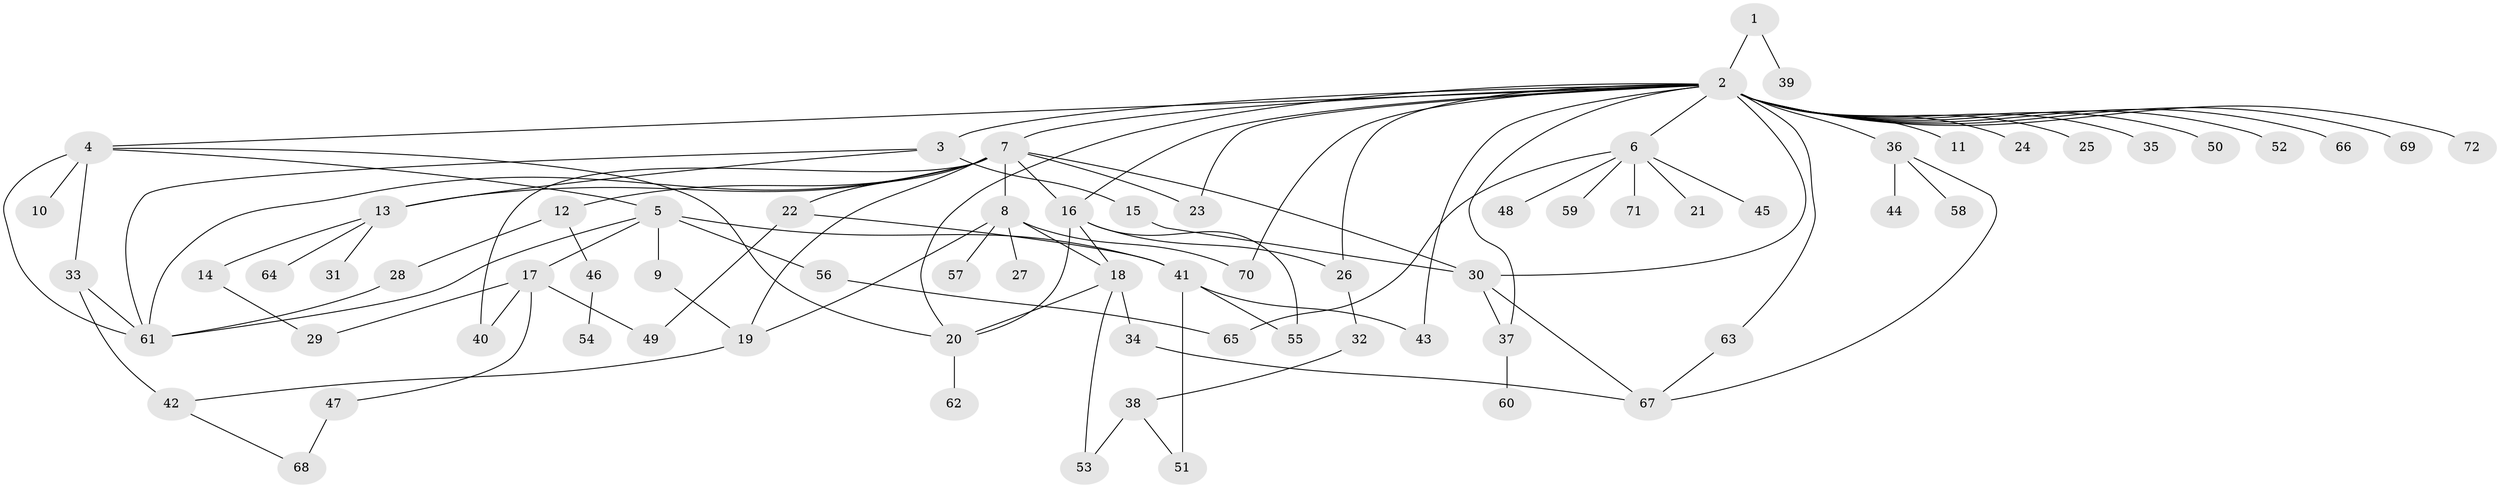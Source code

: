 // original degree distribution, {2: 0.2785714285714286, 26: 0.007142857142857143, 4: 0.03571428571428571, 8: 0.03571428571428571, 21: 0.007142857142857143, 9: 0.007142857142857143, 3: 0.1, 1: 0.4642857142857143, 5: 0.02857142857142857, 7: 0.02142857142857143, 6: 0.014285714285714285}
// Generated by graph-tools (version 1.1) at 2025/35/03/09/25 02:35:21]
// undirected, 72 vertices, 104 edges
graph export_dot {
graph [start="1"]
  node [color=gray90,style=filled];
  1;
  2;
  3;
  4;
  5;
  6;
  7;
  8;
  9;
  10;
  11;
  12;
  13;
  14;
  15;
  16;
  17;
  18;
  19;
  20;
  21;
  22;
  23;
  24;
  25;
  26;
  27;
  28;
  29;
  30;
  31;
  32;
  33;
  34;
  35;
  36;
  37;
  38;
  39;
  40;
  41;
  42;
  43;
  44;
  45;
  46;
  47;
  48;
  49;
  50;
  51;
  52;
  53;
  54;
  55;
  56;
  57;
  58;
  59;
  60;
  61;
  62;
  63;
  64;
  65;
  66;
  67;
  68;
  69;
  70;
  71;
  72;
  1 -- 2 [weight=1.0];
  1 -- 39 [weight=1.0];
  2 -- 3 [weight=1.0];
  2 -- 4 [weight=1.0];
  2 -- 6 [weight=1.0];
  2 -- 7 [weight=1.0];
  2 -- 11 [weight=1.0];
  2 -- 16 [weight=2.0];
  2 -- 20 [weight=1.0];
  2 -- 23 [weight=1.0];
  2 -- 24 [weight=1.0];
  2 -- 25 [weight=1.0];
  2 -- 26 [weight=1.0];
  2 -- 30 [weight=1.0];
  2 -- 35 [weight=1.0];
  2 -- 36 [weight=1.0];
  2 -- 37 [weight=1.0];
  2 -- 43 [weight=1.0];
  2 -- 50 [weight=1.0];
  2 -- 52 [weight=1.0];
  2 -- 63 [weight=1.0];
  2 -- 66 [weight=1.0];
  2 -- 69 [weight=1.0];
  2 -- 70 [weight=1.0];
  2 -- 72 [weight=1.0];
  3 -- 13 [weight=1.0];
  3 -- 15 [weight=2.0];
  3 -- 61 [weight=1.0];
  4 -- 5 [weight=1.0];
  4 -- 10 [weight=2.0];
  4 -- 20 [weight=1.0];
  4 -- 33 [weight=1.0];
  4 -- 61 [weight=1.0];
  5 -- 9 [weight=1.0];
  5 -- 17 [weight=1.0];
  5 -- 41 [weight=1.0];
  5 -- 56 [weight=2.0];
  5 -- 61 [weight=1.0];
  6 -- 21 [weight=1.0];
  6 -- 45 [weight=1.0];
  6 -- 48 [weight=1.0];
  6 -- 59 [weight=1.0];
  6 -- 65 [weight=1.0];
  6 -- 71 [weight=1.0];
  7 -- 8 [weight=2.0];
  7 -- 12 [weight=1.0];
  7 -- 13 [weight=2.0];
  7 -- 16 [weight=7.0];
  7 -- 19 [weight=1.0];
  7 -- 22 [weight=1.0];
  7 -- 23 [weight=1.0];
  7 -- 30 [weight=1.0];
  7 -- 40 [weight=1.0];
  7 -- 61 [weight=1.0];
  8 -- 18 [weight=1.0];
  8 -- 19 [weight=1.0];
  8 -- 27 [weight=3.0];
  8 -- 57 [weight=1.0];
  8 -- 70 [weight=1.0];
  9 -- 19 [weight=1.0];
  12 -- 28 [weight=2.0];
  12 -- 46 [weight=1.0];
  13 -- 14 [weight=1.0];
  13 -- 31 [weight=1.0];
  13 -- 64 [weight=1.0];
  14 -- 29 [weight=1.0];
  15 -- 30 [weight=1.0];
  16 -- 18 [weight=1.0];
  16 -- 20 [weight=1.0];
  16 -- 26 [weight=1.0];
  16 -- 55 [weight=1.0];
  17 -- 29 [weight=1.0];
  17 -- 40 [weight=1.0];
  17 -- 47 [weight=1.0];
  17 -- 49 [weight=2.0];
  18 -- 20 [weight=1.0];
  18 -- 34 [weight=1.0];
  18 -- 53 [weight=2.0];
  19 -- 42 [weight=1.0];
  20 -- 62 [weight=1.0];
  22 -- 41 [weight=1.0];
  22 -- 49 [weight=1.0];
  26 -- 32 [weight=1.0];
  28 -- 61 [weight=1.0];
  30 -- 37 [weight=1.0];
  30 -- 67 [weight=1.0];
  32 -- 38 [weight=4.0];
  33 -- 42 [weight=2.0];
  33 -- 61 [weight=1.0];
  34 -- 67 [weight=1.0];
  36 -- 44 [weight=4.0];
  36 -- 58 [weight=1.0];
  36 -- 67 [weight=1.0];
  37 -- 60 [weight=1.0];
  38 -- 51 [weight=1.0];
  38 -- 53 [weight=1.0];
  41 -- 43 [weight=1.0];
  41 -- 51 [weight=2.0];
  41 -- 55 [weight=1.0];
  42 -- 68 [weight=1.0];
  46 -- 54 [weight=1.0];
  47 -- 68 [weight=1.0];
  56 -- 65 [weight=1.0];
  63 -- 67 [weight=1.0];
}
